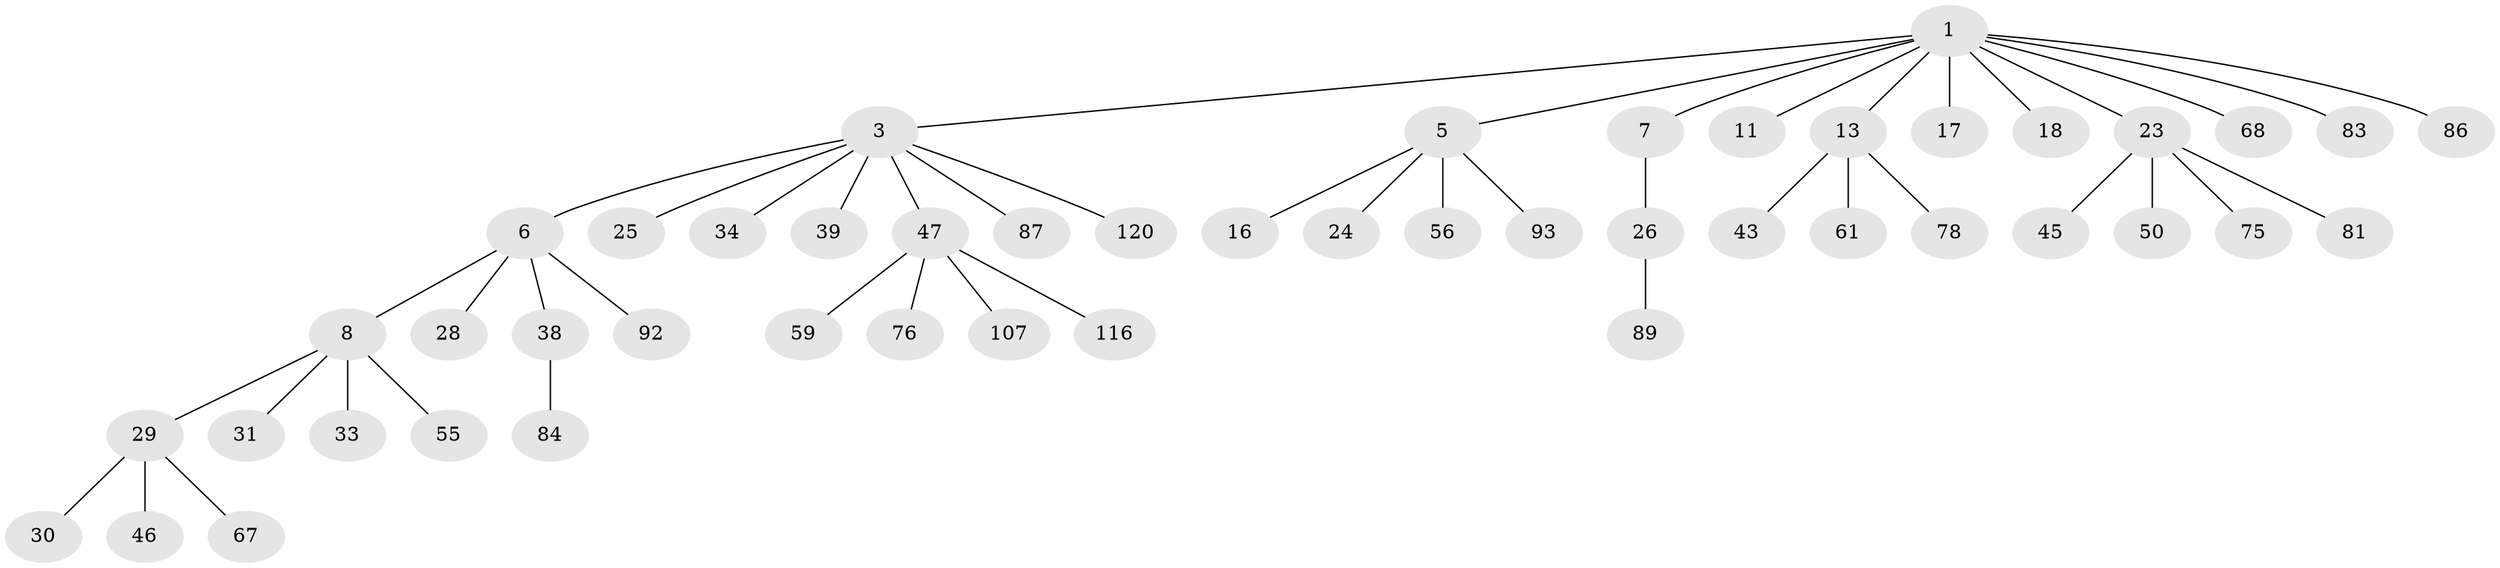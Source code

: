 // original degree distribution, {3: 0.12295081967213115, 6: 0.03278688524590164, 4: 0.07377049180327869, 5: 0.040983606557377046, 2: 0.1885245901639344, 1: 0.5409836065573771}
// Generated by graph-tools (version 1.1) at 2025/19/03/04/25 18:19:16]
// undirected, 48 vertices, 47 edges
graph export_dot {
graph [start="1"]
  node [color=gray90,style=filled];
  1 [super="+2+4"];
  3 [super="+22+12"];
  5;
  6 [super="+74+10"];
  7 [super="+52+62"];
  8 [super="+80+14+19+36+9"];
  11 [super="+105+98+90"];
  13 [super="+44+42+15"];
  16 [super="+40"];
  17;
  18;
  23 [super="+104+95+48+32"];
  24;
  25 [super="+110+41"];
  26;
  28;
  29;
  30;
  31 [super="+54+37"];
  33 [super="+94+112"];
  34 [super="+71"];
  38 [super="+69+60"];
  39 [super="+97+66"];
  43;
  45 [super="+49"];
  46;
  47 [super="+51+85"];
  50 [super="+118"];
  55 [super="+63+77+91"];
  56;
  59;
  61 [super="+102"];
  67;
  68;
  75;
  76 [super="+122"];
  78;
  81 [super="+88"];
  83;
  84;
  86;
  87 [super="+121"];
  89;
  92;
  93 [super="+106+108"];
  107;
  116;
  120;
  1 -- 86;
  1 -- 17;
  1 -- 3;
  1 -- 68;
  1 -- 5;
  1 -- 83;
  1 -- 18;
  1 -- 23;
  1 -- 7;
  1 -- 11;
  1 -- 13;
  3 -- 6;
  3 -- 120;
  3 -- 25;
  3 -- 47;
  3 -- 34;
  3 -- 39;
  3 -- 87;
  5 -- 16;
  5 -- 24;
  5 -- 56;
  5 -- 93;
  6 -- 8;
  6 -- 38;
  6 -- 92;
  6 -- 28;
  7 -- 26;
  8 -- 29;
  8 -- 33;
  8 -- 31;
  8 -- 55;
  13 -- 61;
  13 -- 78;
  13 -- 43;
  23 -- 50;
  23 -- 81;
  23 -- 75;
  23 -- 45;
  26 -- 89;
  29 -- 30;
  29 -- 46;
  29 -- 67;
  38 -- 84;
  47 -- 116;
  47 -- 59;
  47 -- 107;
  47 -- 76;
}
